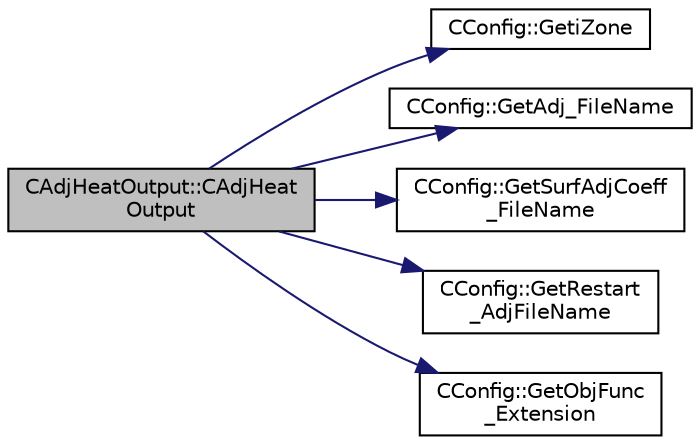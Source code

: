 digraph "CAdjHeatOutput::CAdjHeatOutput"
{
  edge [fontname="Helvetica",fontsize="10",labelfontname="Helvetica",labelfontsize="10"];
  node [fontname="Helvetica",fontsize="10",shape=record];
  rankdir="LR";
  Node0 [label="CAdjHeatOutput::CAdjHeat\lOutput",height=0.2,width=0.4,color="black", fillcolor="grey75", style="filled", fontcolor="black"];
  Node0 -> Node1 [color="midnightblue",fontsize="10",style="solid",fontname="Helvetica"];
  Node1 [label="CConfig::GetiZone",height=0.2,width=0.4,color="black", fillcolor="white", style="filled",URL="$class_c_config.html#ac09e21f44792b38adb3f933a4426b25f",tooltip="Provides the number of varaibles. "];
  Node0 -> Node2 [color="midnightblue",fontsize="10",style="solid",fontname="Helvetica"];
  Node2 [label="CConfig::GetAdj_FileName",height=0.2,width=0.4,color="black", fillcolor="white", style="filled",URL="$class_c_config.html#aed850e86bed053fd0c491efb848c2d33",tooltip="Get the name of the file with the adjoint variables. "];
  Node0 -> Node3 [color="midnightblue",fontsize="10",style="solid",fontname="Helvetica"];
  Node3 [label="CConfig::GetSurfAdjCoeff\l_FileName",height=0.2,width=0.4,color="black", fillcolor="white", style="filled",URL="$class_c_config.html#a70af73b6cee4742f034f9c3cda50a2cd",tooltip="Get the name of the file with the surface information for the adjoint problem. "];
  Node0 -> Node4 [color="midnightblue",fontsize="10",style="solid",fontname="Helvetica"];
  Node4 [label="CConfig::GetRestart\l_AdjFileName",height=0.2,width=0.4,color="black", fillcolor="white", style="filled",URL="$class_c_config.html#a9a092b9cde9fbc3baa554bf580bd3b3f",tooltip="Get the name of the restart file for the adjoint variables (drag objective function). "];
  Node0 -> Node5 [color="midnightblue",fontsize="10",style="solid",fontname="Helvetica"];
  Node5 [label="CConfig::GetObjFunc\l_Extension",height=0.2,width=0.4,color="black", fillcolor="white", style="filled",URL="$class_c_config.html#ad735d24b1c344410abea90ac9c6bb226",tooltip="Append the input filename string with the appropriate objective function extension. "];
}
